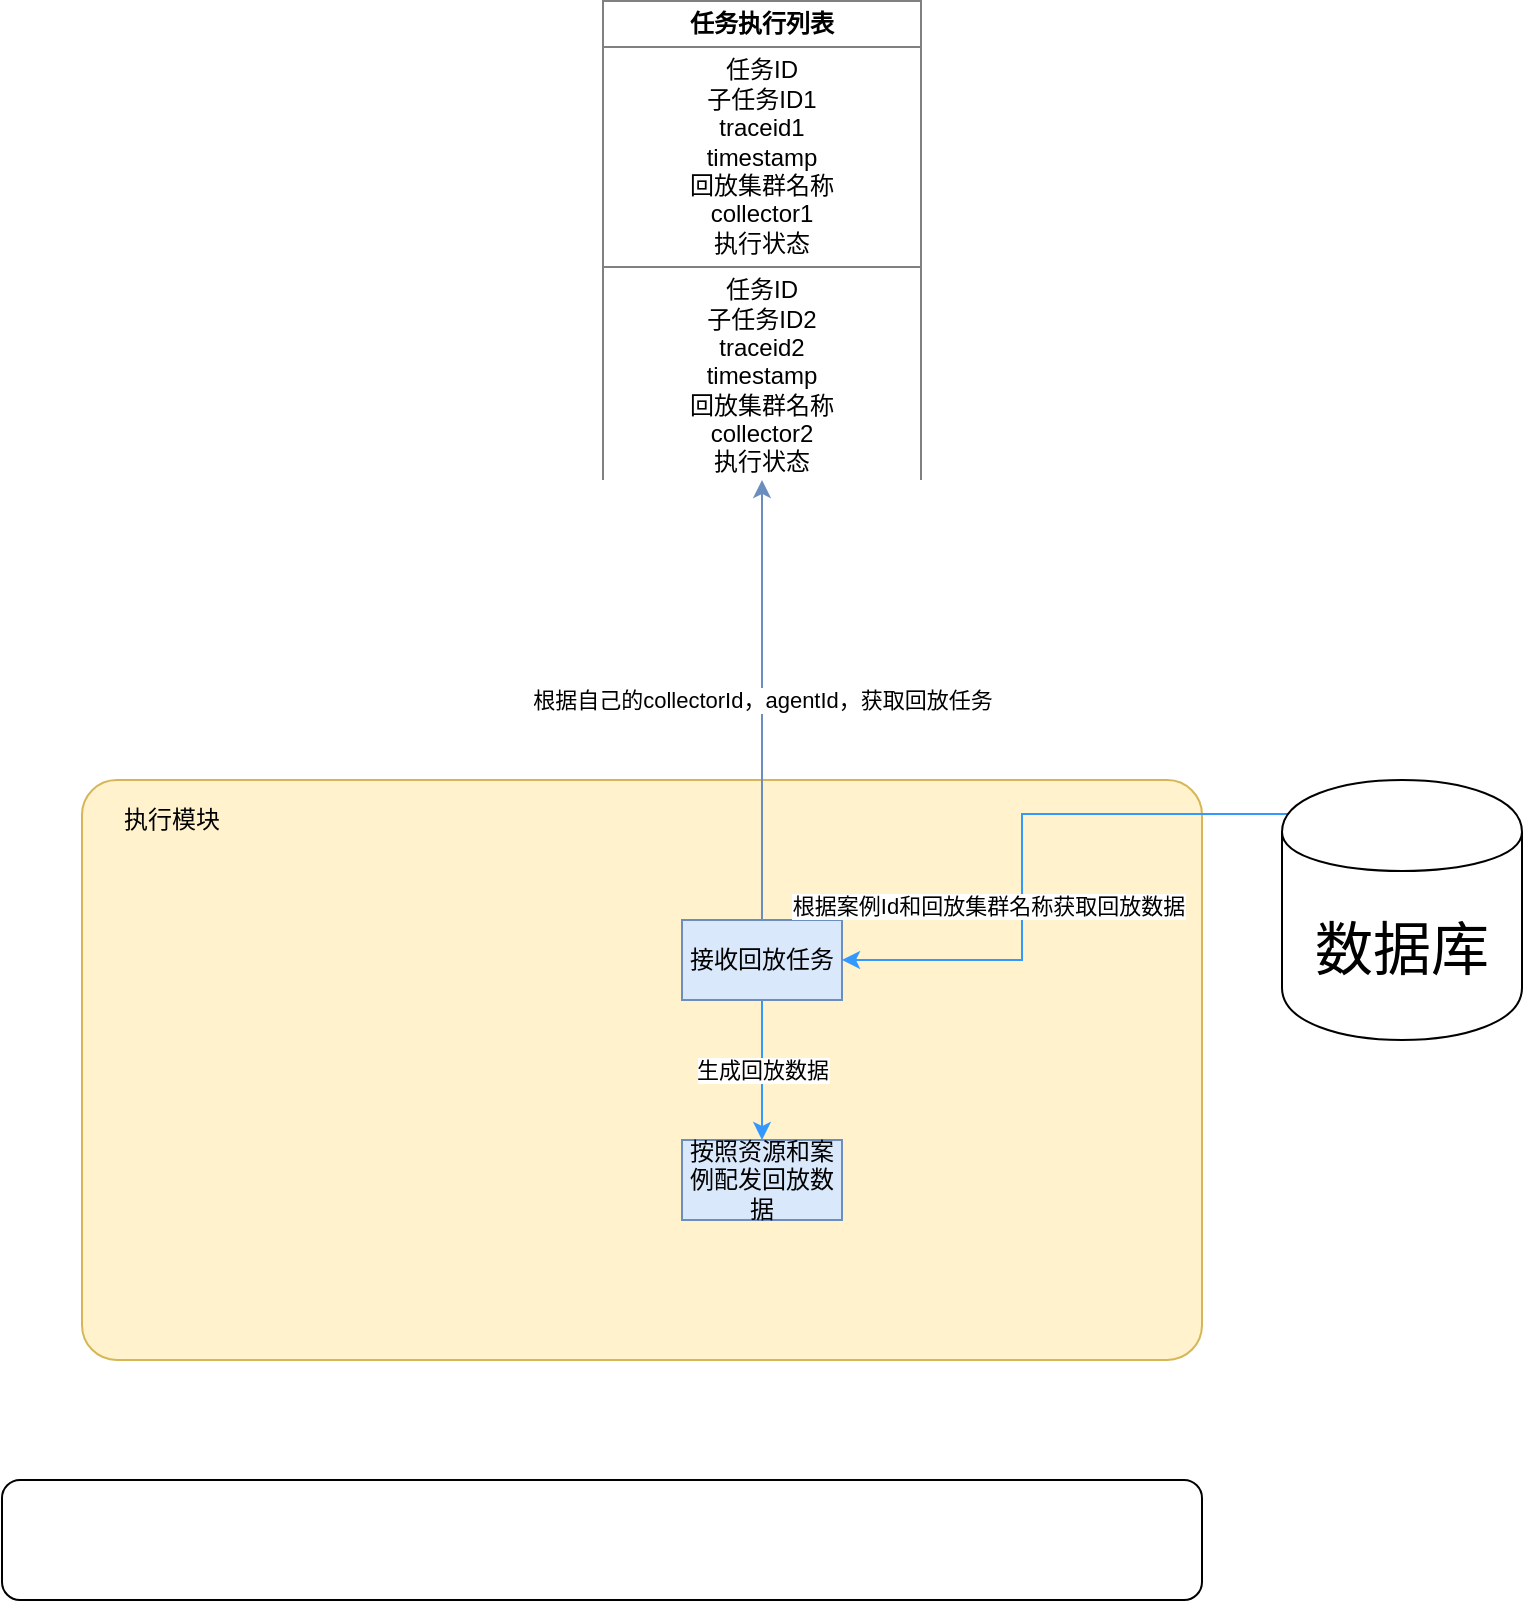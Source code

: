 <mxfile version="13.1.1" type="github">
  <diagram id="FHwsPi52-iGYYfow2UL_" name="第 1 页">
    <mxGraphModel dx="1422" dy="1972" grid="1" gridSize="10" guides="1" tooltips="1" connect="1" arrows="1" fold="1" page="1" pageScale="1" pageWidth="827" pageHeight="1169" math="0" shadow="0">
      <root>
        <mxCell id="0" />
        <mxCell id="1" parent="0" />
        <mxCell id="BbFtHbFlIP-2srXZAtYg-2" value="" style="rounded=1;whiteSpace=wrap;html=1;fillColor=#fff2cc;strokeColor=#d6b656;arcSize=6;" parent="1" vertex="1">
          <mxGeometry x="80" y="290" width="560" height="290" as="geometry" />
        </mxCell>
        <mxCell id="BbFtHbFlIP-2srXZAtYg-8" value="生成回放数据" style="edgeStyle=orthogonalEdgeStyle;rounded=0;orthogonalLoop=1;jettySize=auto;html=1;exitX=0.5;exitY=1;exitDx=0;exitDy=0;entryX=0.5;entryY=0;entryDx=0;entryDy=0;strokeColor=#3399FF;fontSize=11;fontColor=#000000;" parent="1" source="BbFtHbFlIP-2srXZAtYg-3" target="BbFtHbFlIP-2srXZAtYg-4" edge="1">
          <mxGeometry relative="1" as="geometry">
            <Array as="points">
              <mxPoint x="420" y="440" />
              <mxPoint x="420" y="440" />
            </Array>
          </mxGeometry>
        </mxCell>
        <mxCell id="et6mnuKej2yqKeUk2MP_-2" value="根据自己的collectorId，agentId，获取回放任务" style="edgeStyle=orthogonalEdgeStyle;rounded=0;orthogonalLoop=1;jettySize=auto;html=1;exitX=0.5;exitY=0;exitDx=0;exitDy=0;entryX=0.5;entryY=1;entryDx=0;entryDy=0;fillColor=#dae8fc;strokeColor=#6c8ebf;" edge="1" parent="1" source="BbFtHbFlIP-2srXZAtYg-3" target="et6mnuKej2yqKeUk2MP_-1">
          <mxGeometry relative="1" as="geometry" />
        </mxCell>
        <mxCell id="BbFtHbFlIP-2srXZAtYg-3" value="接收回放任务" style="rounded=0;whiteSpace=wrap;html=1;fillColor=#dae8fc;strokeColor=#6c8ebf;" parent="1" vertex="1">
          <mxGeometry x="380" y="360" width="80" height="40" as="geometry" />
        </mxCell>
        <mxCell id="BbFtHbFlIP-2srXZAtYg-4" value="按照资源和案例配发回放数据" style="rounded=0;whiteSpace=wrap;html=1;fillColor=#dae8fc;strokeColor=#6c8ebf;" parent="1" vertex="1">
          <mxGeometry x="380" y="470" width="80" height="40" as="geometry" />
        </mxCell>
        <mxCell id="BbFtHbFlIP-2srXZAtYg-7" value="根据案例Id和回放集群名称获取回放数据" style="edgeStyle=orthogonalEdgeStyle;rounded=0;orthogonalLoop=1;jettySize=auto;html=1;exitX=0.15;exitY=0.05;exitDx=0;exitDy=0;exitPerimeter=0;entryX=1;entryY=0.5;entryDx=0;entryDy=0;strokeColor=#3399FF;fontSize=11;fontColor=#000000;" parent="1" source="BbFtHbFlIP-2srXZAtYg-6" target="BbFtHbFlIP-2srXZAtYg-3" edge="1">
          <mxGeometry x="-0.048" y="23" relative="1" as="geometry">
            <Array as="points">
              <mxPoint x="550" y="307" />
              <mxPoint x="550" y="380" />
            </Array>
            <mxPoint x="-23" y="23" as="offset" />
          </mxGeometry>
        </mxCell>
        <mxCell id="BbFtHbFlIP-2srXZAtYg-6" value="数据库" style="shape=cylinder;whiteSpace=wrap;html=1;boundedLbl=1;backgroundOutline=1;fontSize=29;fontColor=#000000;" parent="1" vertex="1">
          <mxGeometry x="680" y="290" width="120" height="130" as="geometry" />
        </mxCell>
        <mxCell id="et6mnuKej2yqKeUk2MP_-1" value="&lt;table border=&quot;1&quot; width=&quot;100%&quot; cellpadding=&quot;4&quot; style=&quot;width: 100% ; height: 100% ; border-collapse: collapse&quot;&gt;&lt;tbody&gt;&lt;tr&gt;&lt;th align=&quot;center&quot;&gt;任务执行列表&lt;/th&gt;&lt;/tr&gt;&lt;tr&gt;&lt;td align=&quot;center&quot;&gt;任务ID&lt;br&gt;子任务ID1&lt;br&gt;traceid1&lt;br&gt;timestamp&lt;br&gt;回放集群名称&lt;br&gt;collector1&lt;br&gt;执行状态&lt;/td&gt;&lt;/tr&gt;&lt;tr&gt;&lt;td align=&quot;center&quot;&gt;任务ID&lt;br&gt;子任务ID2&lt;br&gt;traceid2&lt;br&gt;timestamp&lt;br&gt;回放集群名称&lt;br&gt;collector2&lt;br&gt;执行状态&lt;br&gt;&lt;/td&gt;&lt;/tr&gt;&lt;/tbody&gt;&lt;/table&gt;" style="text;html=1;strokeColor=none;fillColor=none;overflow=fill;" vertex="1" parent="1">
          <mxGeometry x="340" y="-100" width="160" height="240" as="geometry" />
        </mxCell>
        <mxCell id="et6mnuKej2yqKeUk2MP_-3" value="" style="rounded=1;whiteSpace=wrap;html=1;" vertex="1" parent="1">
          <mxGeometry x="40" y="640" width="600" height="60" as="geometry" />
        </mxCell>
        <mxCell id="et6mnuKej2yqKeUk2MP_-4" value="执行模块" style="text;html=1;strokeColor=none;fillColor=none;align=center;verticalAlign=middle;whiteSpace=wrap;rounded=0;" vertex="1" parent="1">
          <mxGeometry x="90" y="300" width="70" height="20" as="geometry" />
        </mxCell>
      </root>
    </mxGraphModel>
  </diagram>
</mxfile>
